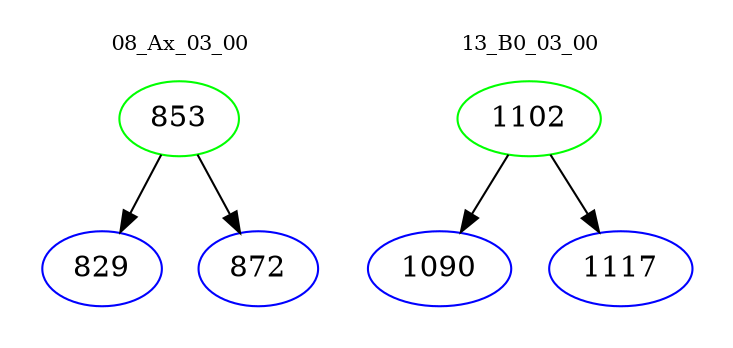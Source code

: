 digraph{
subgraph cluster_0 {
color = white
label = "08_Ax_03_00";
fontsize=10;
T0_853 [label="853", color="green"]
T0_853 -> T0_829 [color="black"]
T0_829 [label="829", color="blue"]
T0_853 -> T0_872 [color="black"]
T0_872 [label="872", color="blue"]
}
subgraph cluster_1 {
color = white
label = "13_B0_03_00";
fontsize=10;
T1_1102 [label="1102", color="green"]
T1_1102 -> T1_1090 [color="black"]
T1_1090 [label="1090", color="blue"]
T1_1102 -> T1_1117 [color="black"]
T1_1117 [label="1117", color="blue"]
}
}
